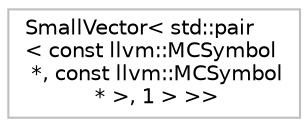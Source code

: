 digraph "Graphical Class Hierarchy"
{
 // LATEX_PDF_SIZE
  bgcolor="transparent";
  edge [fontname="Helvetica",fontsize="10",labelfontname="Helvetica",labelfontsize="10"];
  node [fontname="Helvetica",fontsize="10",shape=record];
  rankdir="LR";
  Node0 [label="SmallVector\< std::pair\l\< const llvm::MCSymbol\l *, const llvm::MCSymbol\l * \>, 1 \> \>\>",height=0.2,width=0.4,color="grey75",tooltip=" "];
}
